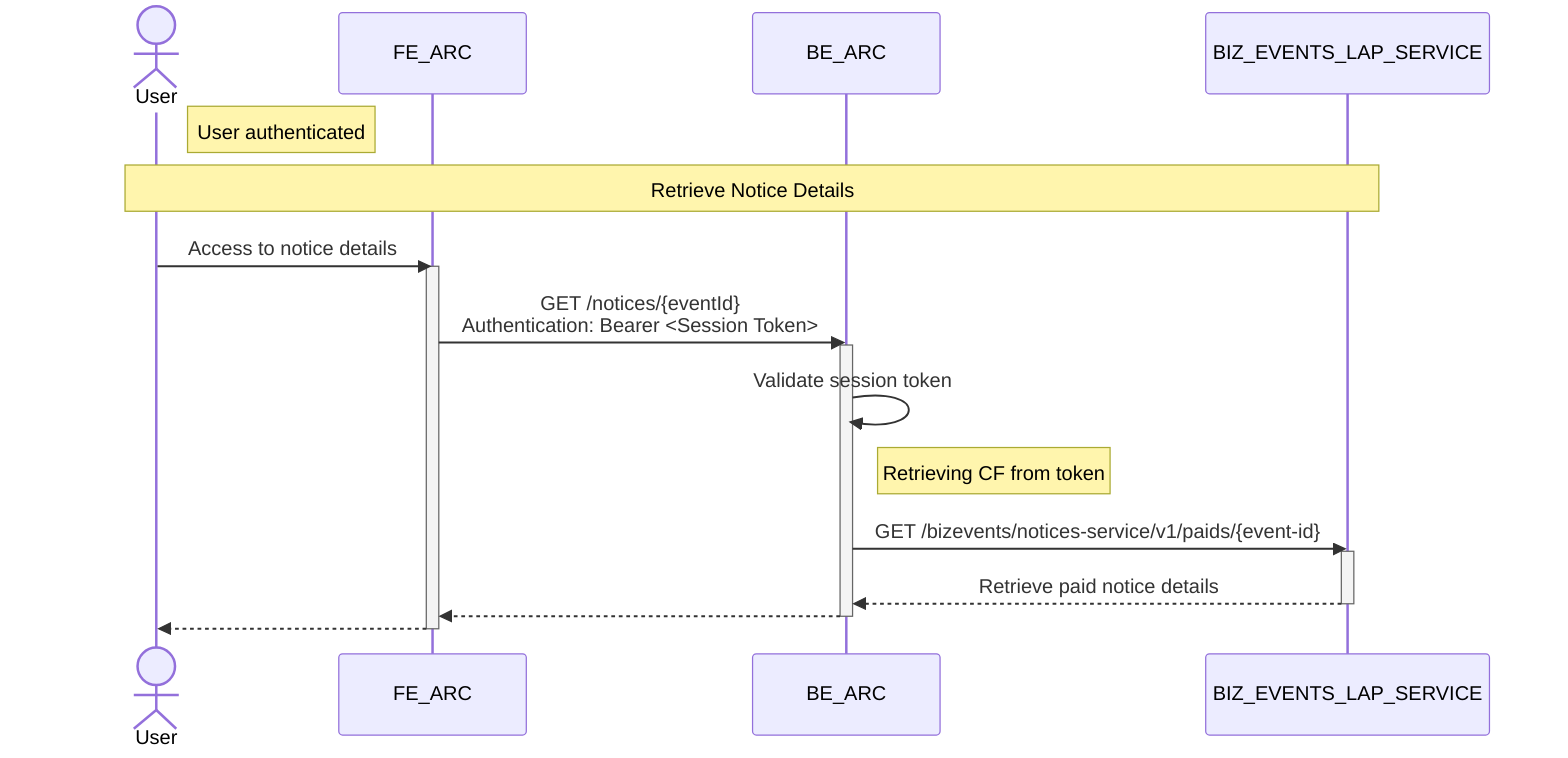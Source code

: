 sequenceDiagram
actor User
participant FE_ARC
participant BE_ARC
participant BIZ_EVENTS_LAP_SERVICE

note right of User: User authenticated
note over User, BIZ_EVENTS_LAP_SERVICE : Retrieve Notice Details
    User ->> FE_ARC : Access to notice details
    activate FE_ARC
        FE_ARC ->> BE_ARC : GET /notices/{eventId} <br> Authentication: Bearer <Session Token>
        activate BE_ARC
            BE_ARC ->> BE_ARC : Validate session token
            note right of BE_ARC : Retrieving CF from token
            BE_ARC ->> BIZ_EVENTS_LAP_SERVICE : GET /bizevents/notices-service/v1/paids/{event-id}
            activate BIZ_EVENTS_LAP_SERVICE
                BIZ_EVENTS_LAP_SERVICE -->> BE_ARC : Retrieve paid notice details
            deactivate BIZ_EVENTS_LAP_SERVICE
            BE_ARC -->> FE_ARC : #
        deactivate BE_ARC
        FE_ARC -->> User: #
    deactivate FE_ARC